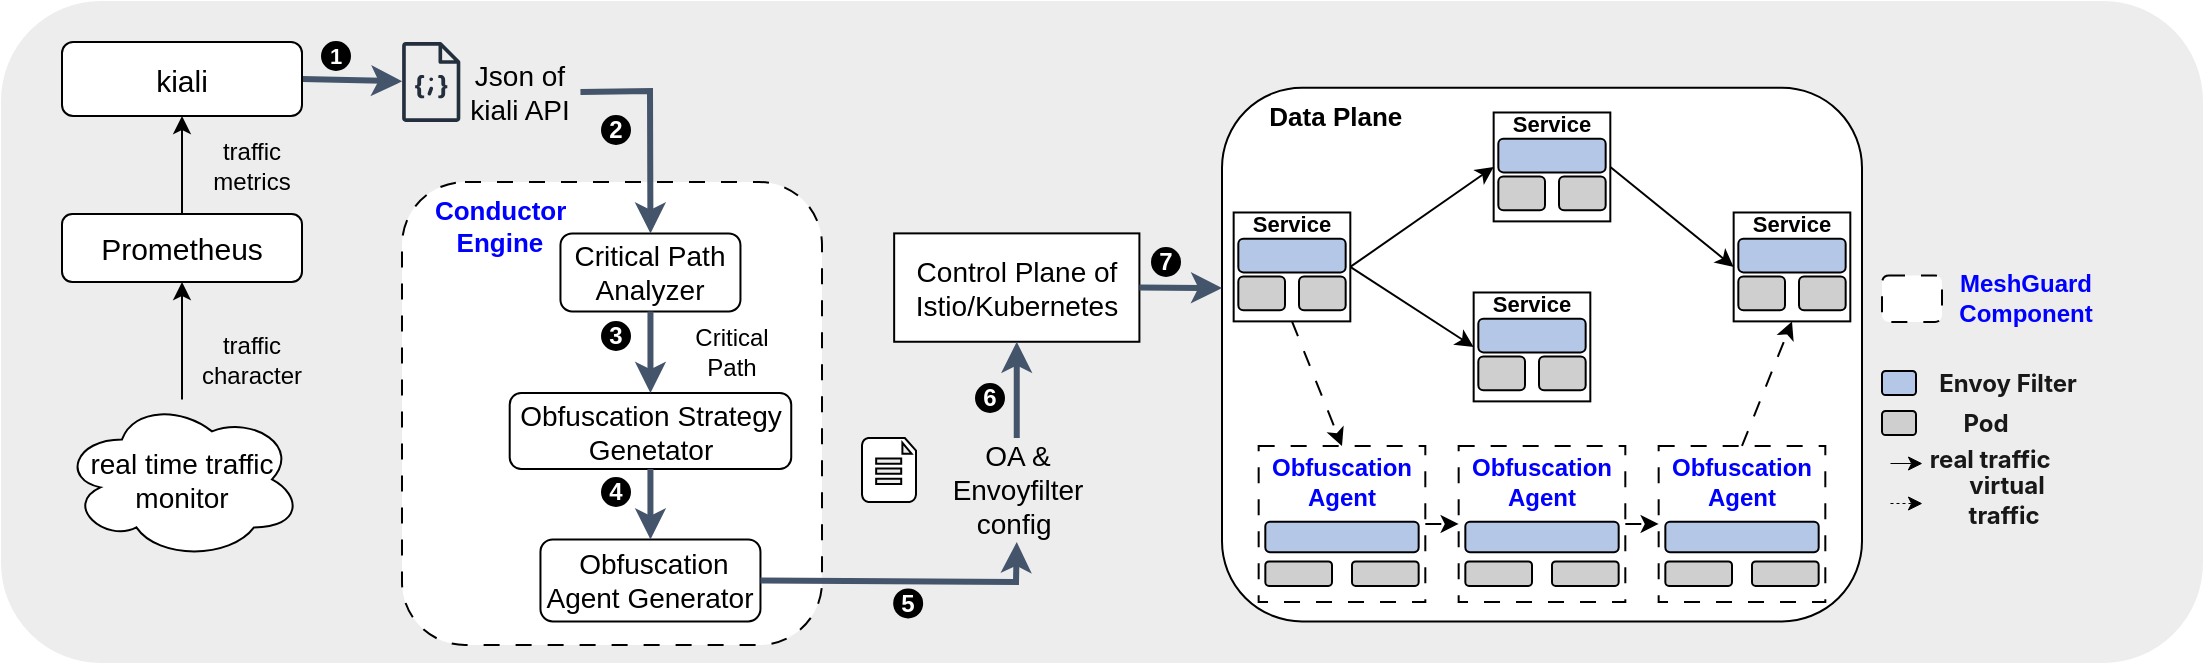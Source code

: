 <mxfile version="28.2.3">
  <diagram name="第 1 页" id="0vagwWvC95xhxGTjdPrk">
    <mxGraphModel dx="1426" dy="743" grid="1" gridSize="10" guides="1" tooltips="1" connect="1" arrows="1" fold="1" page="1" pageScale="1" pageWidth="827" pageHeight="1169" math="0" shadow="0">
      <root>
        <mxCell id="0" />
        <mxCell id="1" parent="0" />
        <mxCell id="u8mfOglBeeZVYkt3J2dx-95" value="" style="rounded=1;whiteSpace=wrap;html=1;fillColor=light-dark(#ededed, #ededed);strokeColor=light-dark(#ededed, #ededed);align=right;" vertex="1" parent="1">
          <mxGeometry x="20" y="30" width="1100" height="330" as="geometry" />
        </mxCell>
        <mxCell id="u8mfOglBeeZVYkt3J2dx-96" value="" style="sketch=0;outlineConnect=0;fontColor=#232F3E;gradientColor=none;fillColor=#232F3D;strokeColor=none;dashed=0;verticalLabelPosition=bottom;verticalAlign=top;align=center;html=1;fontSize=12;fontStyle=0;aspect=fixed;pointerEvents=1;shape=mxgraph.aws4.json_script;" vertex="1" parent="1">
          <mxGeometry x="220" y="50" width="29.23" height="40" as="geometry" />
        </mxCell>
        <mxCell id="u8mfOglBeeZVYkt3J2dx-97" value="&lt;font style=&quot;font-size: 14px;&quot;&gt;Json of kiali API&lt;/font&gt;" style="text;html=1;align=center;verticalAlign=middle;whiteSpace=wrap;rounded=0;" vertex="1" parent="1">
          <mxGeometry x="249.23" y="60" width="60" height="30" as="geometry" />
        </mxCell>
        <mxCell id="u8mfOglBeeZVYkt3J2dx-99" value="" style="endArrow=classic;html=1;rounded=0;exitX=1;exitY=0.5;exitDx=0;exitDy=0;strokeWidth=3;strokeColor=light-dark(#44546a, #ededed);" edge="1" parent="1" source="u8mfOglBeeZVYkt3J2dx-112" target="u8mfOglBeeZVYkt3J2dx-96">
          <mxGeometry width="50" height="50" relative="1" as="geometry">
            <mxPoint x="170" y="70" as="sourcePoint" />
            <mxPoint x="170" y="240" as="targetPoint" />
          </mxGeometry>
        </mxCell>
        <mxCell id="u8mfOglBeeZVYkt3J2dx-100" value="&lt;b&gt;&lt;font style=&quot;font-size: 13px; color: rgb(0, 0, 255);&quot;&gt;&amp;nbsp; &amp;nbsp; Conductor&lt;/font&gt;&lt;/b&gt;&lt;div&gt;&lt;b&gt;&lt;font style=&quot;font-size: 13px; color: rgb(0, 0, 255);&quot;&gt;&amp;nbsp; &amp;nbsp; &amp;nbsp; &amp;nbsp;Engine&lt;/font&gt;&lt;/b&gt;&lt;/div&gt;" style="rounded=1;whiteSpace=wrap;html=1;align=left;verticalAlign=top;fillColor=light-dark(#ffffff, #ededed);strokeColor=light-dark(#000000,#EDEDED);dashed=1;dashPattern=8 8;" vertex="1" parent="1">
          <mxGeometry x="220" y="120" width="210" height="231.5" as="geometry" />
        </mxCell>
        <mxCell id="u8mfOglBeeZVYkt3J2dx-101" value="&lt;b&gt;&lt;font style=&quot;font-size: 13px;&quot;&gt;&amp;nbsp; &amp;nbsp; &amp;nbsp; Data Plane&lt;/font&gt;&lt;/b&gt;" style="rounded=1;whiteSpace=wrap;html=1;align=left;verticalAlign=top;" vertex="1" parent="1">
          <mxGeometry x="630" y="72.88" width="320" height="266.81" as="geometry" />
        </mxCell>
        <mxCell id="u8mfOglBeeZVYkt3J2dx-102" value="&lt;span style=&quot;color: rgba(0, 0, 0, 0.9); font-family: -apple-system, BlinkMacSystemFont, &amp;quot;Segoe UI&amp;quot;, system-ui, -apple-system, &amp;quot;Segoe UI&amp;quot;, Roboto, Ubuntu, Cantarell, &amp;quot;Noto Sans&amp;quot;, sans-serif, Arial, &amp;quot;PingFang SC&amp;quot;, &amp;quot;Source Han Sans SC&amp;quot;, &amp;quot;Microsoft YaHei UI&amp;quot;, &amp;quot;Microsoft YaHei&amp;quot;, &amp;quot;Noto Sans CJK SC&amp;quot;, sans-serif; text-align: start; white-space-collapse: preserve;&quot;&gt;&lt;font&gt;&lt;b style=&quot;&quot;&gt;Envoy Filter&lt;/b&gt;&lt;/font&gt;&lt;/span&gt;" style="text;html=1;align=center;verticalAlign=middle;whiteSpace=wrap;rounded=0;container=0;labelBackgroundColor=light-dark(#ededed, #ededed);" vertex="1" parent="1">
          <mxGeometry x="984.5" y="208.69" width="75.5" height="24" as="geometry" />
        </mxCell>
        <mxCell id="u8mfOglBeeZVYkt3J2dx-103" value="" style="endArrow=classic;html=1;rounded=0;dashed=1;jumpSize=10;strokeWidth=0.5;sourcePerimeterSpacing=10;" edge="1" parent="1">
          <mxGeometry width="50" height="50" relative="1" as="geometry">
            <mxPoint x="964" y="280.5" as="sourcePoint" />
            <mxPoint x="980" y="280.5" as="targetPoint" />
          </mxGeometry>
        </mxCell>
        <mxCell id="u8mfOglBeeZVYkt3J2dx-104" value="&lt;span style=&quot;color: rgba(0, 0, 0, 0.9); font-family: -apple-system, BlinkMacSystemFont, &amp;quot;Segoe UI&amp;quot;, system-ui, -apple-system, &amp;quot;Segoe UI&amp;quot;, Roboto, Ubuntu, Cantarell, &amp;quot;Noto Sans&amp;quot;, sans-serif, Arial, &amp;quot;PingFang SC&amp;quot;, &amp;quot;Source Han Sans SC&amp;quot;, &amp;quot;Microsoft YaHei UI&amp;quot;, &amp;quot;Microsoft YaHei&amp;quot;, &amp;quot;Noto Sans CJK SC&amp;quot;, sans-serif; text-align: start; white-space-collapse: preserve;&quot;&gt;&lt;font&gt;&lt;b style=&quot;&quot;&gt;virtual traffic &lt;/b&gt;&lt;/font&gt;&lt;/span&gt;" style="text;html=1;align=center;verticalAlign=middle;whiteSpace=wrap;rounded=0;container=0;labelBackgroundColor=light-dark(#ededed, #ededed);" vertex="1" parent="1">
          <mxGeometry x="983.5" y="266.5" width="76.5" height="24" as="geometry" />
        </mxCell>
        <mxCell id="u8mfOglBeeZVYkt3J2dx-105" value="" style="endArrow=classic;html=1;rounded=0;jumpSize=10;strokeWidth=0.5;" edge="1" parent="1">
          <mxGeometry width="50" height="50" relative="1" as="geometry">
            <mxPoint x="964" y="260.5" as="sourcePoint" />
            <mxPoint x="980" y="260.5" as="targetPoint" />
          </mxGeometry>
        </mxCell>
        <mxCell id="u8mfOglBeeZVYkt3J2dx-106" value="&lt;span style=&quot;color: rgba(0, 0, 0, 0.9); font-family: -apple-system, BlinkMacSystemFont, &amp;quot;Segoe UI&amp;quot;, system-ui, -apple-system, &amp;quot;Segoe UI&amp;quot;, Roboto, Ubuntu, Cantarell, &amp;quot;Noto Sans&amp;quot;, sans-serif, Arial, &amp;quot;PingFang SC&amp;quot;, &amp;quot;Source Han Sans SC&amp;quot;, &amp;quot;Microsoft YaHei UI&amp;quot;, &amp;quot;Microsoft YaHei&amp;quot;, &amp;quot;Noto Sans CJK SC&amp;quot;, sans-serif; text-align: start; white-space-collapse: preserve;&quot;&gt;&lt;font&gt;&lt;b style=&quot;&quot;&gt;real traffic &lt;/b&gt;&lt;/font&gt;&lt;/span&gt;" style="text;html=1;align=center;verticalAlign=middle;whiteSpace=wrap;rounded=0;container=0;labelBackgroundColor=light-dark(#ededed, #ededed);" vertex="1" parent="1">
          <mxGeometry x="980.5" y="246.5" width="69" height="24" as="geometry" />
        </mxCell>
        <mxCell id="u8mfOglBeeZVYkt3J2dx-107" value="" style="rounded=1;whiteSpace=wrap;html=1;fillColor=light-dark(#b4c7e7, #ededed);container=0;" vertex="1" parent="1">
          <mxGeometry x="960" y="214.5" width="17" height="12" as="geometry" />
        </mxCell>
        <mxCell id="u8mfOglBeeZVYkt3J2dx-108" value="" style="rounded=1;whiteSpace=wrap;html=1;fillColor=light-dark(#d0cfcf, #ededed);container=0;" vertex="1" parent="1">
          <mxGeometry x="960" y="234.5" width="17" height="12" as="geometry" />
        </mxCell>
        <mxCell id="u8mfOglBeeZVYkt3J2dx-109" value="&lt;span style=&quot;color: rgba(0, 0, 0, 0.9); font-family: -apple-system, BlinkMacSystemFont, &amp;quot;Segoe UI&amp;quot;, system-ui, -apple-system, &amp;quot;Segoe UI&amp;quot;, Roboto, Ubuntu, Cantarell, &amp;quot;Noto Sans&amp;quot;, sans-serif, Arial, &amp;quot;PingFang SC&amp;quot;, &amp;quot;Source Han Sans SC&amp;quot;, &amp;quot;Microsoft YaHei UI&amp;quot;, &amp;quot;Microsoft YaHei&amp;quot;, &amp;quot;Noto Sans CJK SC&amp;quot;, sans-serif; text-align: start; white-space-collapse: preserve;&quot;&gt;&lt;font&gt;&lt;b style=&quot;&quot;&gt;Pod&lt;/b&gt;&lt;/font&gt;&lt;/span&gt;" style="text;html=1;align=center;verticalAlign=middle;whiteSpace=wrap;rounded=0;container=0;labelBackgroundColor=light-dark(#ededed, #ededed);" vertex="1" parent="1">
          <mxGeometry x="984.5" y="228.69" width="54" height="24" as="geometry" />
        </mxCell>
        <mxCell id="u8mfOglBeeZVYkt3J2dx-110" value="" style="verticalLabelPosition=bottom;html=1;verticalAlign=top;align=center;shape=mxgraph.azure.file_2;pointerEvents=1;fillStyle=auto;" vertex="1" parent="1">
          <mxGeometry x="450" y="248" width="27" height="32" as="geometry" />
        </mxCell>
        <mxCell id="u8mfOglBeeZVYkt3J2dx-111" value="&lt;font style=&quot;font-size: 14px;&quot;&gt;&lt;span style=&quot;text-align: left;&quot;&gt;Obfuscation&amp;nbsp;&lt;/span&gt;&lt;span style=&quot;text-align: left;&quot;&gt;S&lt;/span&gt;trategy&lt;/font&gt;&lt;div&gt;&lt;font style=&quot;font-size: 14px;&quot;&gt;Genetator&lt;/font&gt;&lt;/div&gt;" style="rounded=1;whiteSpace=wrap;html=1;" vertex="1" parent="1">
          <mxGeometry x="273.85" y="225.5" width="140.77" height="38" as="geometry" />
        </mxCell>
        <mxCell id="u8mfOglBeeZVYkt3J2dx-112" value="&lt;font style=&quot;font-size: 15px;&quot;&gt;kiali&lt;/font&gt;" style="rounded=1;whiteSpace=wrap;html=1;" vertex="1" parent="1">
          <mxGeometry x="50" y="50" width="120" height="37" as="geometry" />
        </mxCell>
        <mxCell id="u8mfOglBeeZVYkt3J2dx-113" value="&lt;font style=&quot;font-size: 15px;&quot;&gt;Prometheus&lt;/font&gt;" style="rounded=1;whiteSpace=wrap;html=1;" vertex="1" parent="1">
          <mxGeometry x="50" y="136" width="120" height="34" as="geometry" />
        </mxCell>
        <mxCell id="u8mfOglBeeZVYkt3J2dx-114" value="" style="endArrow=classic;html=1;rounded=0;entryX=0.5;entryY=1;entryDx=0;entryDy=0;exitX=0.5;exitY=0;exitDx=0;exitDy=0;" edge="1" parent="1" source="u8mfOglBeeZVYkt3J2dx-113" target="u8mfOglBeeZVYkt3J2dx-112">
          <mxGeometry width="50" height="50" relative="1" as="geometry">
            <mxPoint x="70" y="300" as="sourcePoint" />
            <mxPoint x="120" y="250" as="targetPoint" />
          </mxGeometry>
        </mxCell>
        <mxCell id="u8mfOglBeeZVYkt3J2dx-115" value="&lt;font style=&quot;font-size: 14px;&quot;&gt;Critical Path&lt;/font&gt;&lt;div&gt;&lt;font style=&quot;font-size: 14px;&quot;&gt;Analyzer&lt;/font&gt;&lt;/div&gt;" style="rounded=1;whiteSpace=wrap;html=1;" vertex="1" parent="1">
          <mxGeometry x="299.23" y="145.69" width="90" height="39" as="geometry" />
        </mxCell>
        <mxCell id="u8mfOglBeeZVYkt3J2dx-116" value="&lt;font style=&quot;font-size: 14px;&quot;&gt;&lt;span style=&quot;text-align: left;&quot;&gt;&amp;nbsp;Obfuscation Agent&lt;/span&gt;&lt;span style=&quot;text-align: left;&quot;&gt;&amp;nbsp;Generator&lt;/span&gt;&lt;/font&gt;" style="rounded=1;whiteSpace=wrap;html=1;" vertex="1" parent="1">
          <mxGeometry x="289.23" y="298.69" width="110" height="41" as="geometry" />
        </mxCell>
        <mxCell id="u8mfOglBeeZVYkt3J2dx-117" value="&lt;font style=&quot;font-size: 14px;&quot;&gt;Control Plane of Istio/Kubernetes&lt;/font&gt;" style="rounded=0;whiteSpace=wrap;html=1;" vertex="1" parent="1">
          <mxGeometry x="466.08" y="145.69" width="122.62" height="54.19" as="geometry" />
        </mxCell>
        <mxCell id="u8mfOglBeeZVYkt3J2dx-118" value="" style="endArrow=classic;html=1;rounded=0;exitX=1;exitY=0.5;exitDx=0;exitDy=0;entryX=0.5;entryY=0;entryDx=0;entryDy=0;strokeWidth=3;strokeColor=light-dark(#44546a, #ededed);" edge="1" parent="1" source="u8mfOglBeeZVYkt3J2dx-97" target="u8mfOglBeeZVYkt3J2dx-115">
          <mxGeometry width="50" height="50" relative="1" as="geometry">
            <mxPoint x="260" y="441.5" as="sourcePoint" />
            <mxPoint x="310" y="391.5" as="targetPoint" />
            <Array as="points">
              <mxPoint x="344" y="74.5" />
            </Array>
          </mxGeometry>
        </mxCell>
        <mxCell id="u8mfOglBeeZVYkt3J2dx-119" value="&lt;font style=&quot;font-size: 14px;&quot;&gt;OA &amp;amp; Envoyfilter config&amp;nbsp;&lt;/font&gt;" style="text;html=1;align=center;verticalAlign=middle;whiteSpace=wrap;rounded=0;" vertex="1" parent="1">
          <mxGeometry x="478.5" y="248" width="97.77" height="52" as="geometry" />
        </mxCell>
        <mxCell id="u8mfOglBeeZVYkt3J2dx-120" value="" style="endArrow=classic;html=1;rounded=0;exitX=0.5;exitY=1;exitDx=0;exitDy=0;entryX=0.5;entryY=0;entryDx=0;entryDy=0;strokeWidth=3;strokeColor=light-dark(#44546a, #ededed);" edge="1" parent="1" source="u8mfOglBeeZVYkt3J2dx-111" target="u8mfOglBeeZVYkt3J2dx-116">
          <mxGeometry width="50" height="50" relative="1" as="geometry">
            <mxPoint x="90" y="421.5" as="sourcePoint" />
            <mxPoint x="140" y="371.5" as="targetPoint" />
          </mxGeometry>
        </mxCell>
        <mxCell id="u8mfOglBeeZVYkt3J2dx-121" value="" style="endArrow=classic;html=1;rounded=0;exitX=0.5;exitY=1;exitDx=0;exitDy=0;entryX=0.5;entryY=0;entryDx=0;entryDy=0;strokeWidth=3;strokeColor=light-dark(#44546a, #ededed);" edge="1" parent="1" source="u8mfOglBeeZVYkt3J2dx-115" target="u8mfOglBeeZVYkt3J2dx-111">
          <mxGeometry width="50" height="50" relative="1" as="geometry">
            <mxPoint x="260" y="421.5" as="sourcePoint" />
            <mxPoint x="310" y="371.5" as="targetPoint" />
            <Array as="points" />
          </mxGeometry>
        </mxCell>
        <mxCell id="u8mfOglBeeZVYkt3J2dx-122" value="Critical Path" style="text;html=1;align=center;verticalAlign=middle;whiteSpace=wrap;rounded=0;" vertex="1" parent="1">
          <mxGeometry x="354.62" y="189.69" width="60" height="30" as="geometry" />
        </mxCell>
        <mxCell id="u8mfOglBeeZVYkt3J2dx-123" value="" style="endArrow=classic;html=1;rounded=0;exitX=1;exitY=0.5;exitDx=0;exitDy=0;entryX=0.5;entryY=1;entryDx=0;entryDy=0;strokeWidth=3;strokeColor=light-dark(#44546a, #ededed);" edge="1" parent="1" source="u8mfOglBeeZVYkt3J2dx-116" target="u8mfOglBeeZVYkt3J2dx-119">
          <mxGeometry width="50" height="50" relative="1" as="geometry">
            <mxPoint x="545" y="442" as="sourcePoint" />
            <mxPoint x="595" y="402" as="targetPoint" />
            <Array as="points">
              <mxPoint x="527" y="320" />
            </Array>
          </mxGeometry>
        </mxCell>
        <mxCell id="u8mfOglBeeZVYkt3J2dx-124" value="" style="endArrow=classic;html=1;rounded=0;exitX=0.5;exitY=0;exitDx=0;exitDy=0;strokeWidth=3;strokeColor=light-dark(#44546a, #ededed);" edge="1" parent="1" source="u8mfOglBeeZVYkt3J2dx-119" target="u8mfOglBeeZVYkt3J2dx-117">
          <mxGeometry width="50" height="50" relative="1" as="geometry">
            <mxPoint x="548.5" y="408" as="sourcePoint" />
            <mxPoint x="598.5" y="358" as="targetPoint" />
          </mxGeometry>
        </mxCell>
        <mxCell id="u8mfOglBeeZVYkt3J2dx-125" value="" style="group" vertex="1" connectable="0" parent="1">
          <mxGeometry x="640" y="229.69" width="100" height="100.31" as="geometry" />
        </mxCell>
        <mxCell id="u8mfOglBeeZVYkt3J2dx-126" value="" style="rounded=0;whiteSpace=wrap;html=1;align=center;verticalAlign=top;container=0;dashed=1;dashPattern=8 8;" vertex="1" parent="u8mfOglBeeZVYkt3J2dx-125">
          <mxGeometry x="8.33" y="22.291" width="83.33" height="78.019" as="geometry" />
        </mxCell>
        <mxCell id="u8mfOglBeeZVYkt3J2dx-127" value="&lt;font style=&quot;color: rgb(0, 0, 255);&quot;&gt;&lt;b style=&quot;&quot;&gt;Obfuscation&lt;/b&gt;&lt;/font&gt;&lt;div&gt;&lt;font style=&quot;color: rgb(0, 0, 255);&quot;&gt;&lt;b style=&quot;&quot;&gt;Agent&lt;/b&gt;&lt;/font&gt;&lt;/div&gt;" style="text;html=1;align=center;verticalAlign=middle;whiteSpace=wrap;rounded=0;container=0;" vertex="1" parent="u8mfOglBeeZVYkt3J2dx-125">
          <mxGeometry y="10.31" width="100" height="60.186" as="geometry" />
        </mxCell>
        <mxCell id="u8mfOglBeeZVYkt3J2dx-128" value="" style="rounded=1;whiteSpace=wrap;html=1;fillColor=light-dark(#b4c7e7, #ededed);container=0;" vertex="1" parent="u8mfOglBeeZVYkt3J2dx-125">
          <mxGeometry x="11.66" y="60.19" width="76.67" height="15.2" as="geometry" />
        </mxCell>
        <mxCell id="u8mfOglBeeZVYkt3J2dx-129" value="" style="rounded=1;whiteSpace=wrap;html=1;fillColor=#D0CFCF;container=0;" vertex="1" parent="u8mfOglBeeZVYkt3J2dx-125">
          <mxGeometry x="11.67" y="80" width="33.33" height="12.28" as="geometry" />
        </mxCell>
        <mxCell id="u8mfOglBeeZVYkt3J2dx-130" value="" style="rounded=1;whiteSpace=wrap;html=1;fillColor=#D0CFCF;container=0;" vertex="1" parent="u8mfOglBeeZVYkt3J2dx-125">
          <mxGeometry x="55" y="80" width="33.33" height="12.28" as="geometry" />
        </mxCell>
        <mxCell id="u8mfOglBeeZVYkt3J2dx-131" value="" style="group" vertex="1" connectable="0" parent="1">
          <mxGeometry x="630" y="119.69" width="70" height="70" as="geometry" />
        </mxCell>
        <mxCell id="u8mfOglBeeZVYkt3J2dx-132" value="" style="rounded=0;whiteSpace=wrap;html=1;align=center;verticalAlign=top;container=0;" vertex="1" parent="u8mfOglBeeZVYkt3J2dx-131">
          <mxGeometry x="5.831" y="15.556" width="58.331" height="54.444" as="geometry" />
        </mxCell>
        <mxCell id="u8mfOglBeeZVYkt3J2dx-133" value="&lt;font style=&quot;font-size: 11px;&quot;&gt;&lt;b style=&quot;&quot;&gt;Service&lt;/b&gt;&lt;/font&gt;" style="text;html=1;align=center;verticalAlign=middle;whiteSpace=wrap;rounded=0;container=0;" vertex="1" parent="u8mfOglBeeZVYkt3J2dx-131">
          <mxGeometry width="70" height="42.0" as="geometry" />
        </mxCell>
        <mxCell id="u8mfOglBeeZVYkt3J2dx-134" value="" style="rounded=1;whiteSpace=wrap;html=1;fillColor=light-dark(#b4c7e7, #ededed);container=0;" vertex="1" parent="u8mfOglBeeZVYkt3J2dx-131">
          <mxGeometry x="8.167" y="28.7" width="53.667" height="16.8" as="geometry" />
        </mxCell>
        <mxCell id="u8mfOglBeeZVYkt3J2dx-135" value="" style="rounded=1;whiteSpace=wrap;html=1;fillColor=#D0CFCF;container=0;" vertex="1" parent="u8mfOglBeeZVYkt3J2dx-131">
          <mxGeometry x="8.167" y="47.594" width="23.333" height="16.8" as="geometry" />
        </mxCell>
        <mxCell id="u8mfOglBeeZVYkt3J2dx-136" value="" style="rounded=1;whiteSpace=wrap;html=1;fillColor=#D0CFCF;container=0;" vertex="1" parent="u8mfOglBeeZVYkt3J2dx-131">
          <mxGeometry x="38.5" y="47.594" width="23.333" height="16.8" as="geometry" />
        </mxCell>
        <mxCell id="u8mfOglBeeZVYkt3J2dx-137" value="" style="group" vertex="1" connectable="0" parent="1">
          <mxGeometry x="760" y="69.69" width="70" height="70" as="geometry" />
        </mxCell>
        <mxCell id="u8mfOglBeeZVYkt3J2dx-138" value="" style="rounded=0;whiteSpace=wrap;html=1;align=center;verticalAlign=top;container=0;" vertex="1" parent="u8mfOglBeeZVYkt3J2dx-137">
          <mxGeometry x="5.831" y="15.556" width="58.331" height="54.444" as="geometry" />
        </mxCell>
        <mxCell id="u8mfOglBeeZVYkt3J2dx-139" value="&lt;font style=&quot;font-size: 11px;&quot;&gt;&lt;b style=&quot;&quot;&gt;Service&lt;/b&gt;&lt;/font&gt;" style="text;html=1;align=center;verticalAlign=middle;whiteSpace=wrap;rounded=0;container=0;" vertex="1" parent="u8mfOglBeeZVYkt3J2dx-137">
          <mxGeometry width="70" height="42.0" as="geometry" />
        </mxCell>
        <mxCell id="u8mfOglBeeZVYkt3J2dx-140" value="" style="rounded=1;whiteSpace=wrap;html=1;fillColor=light-dark(#b4c7e7, #ededed);container=0;" vertex="1" parent="u8mfOglBeeZVYkt3J2dx-137">
          <mxGeometry x="8.167" y="28.7" width="53.667" height="16.8" as="geometry" />
        </mxCell>
        <mxCell id="u8mfOglBeeZVYkt3J2dx-141" value="" style="rounded=1;whiteSpace=wrap;html=1;fillColor=#D0CFCF;container=0;" vertex="1" parent="u8mfOglBeeZVYkt3J2dx-137">
          <mxGeometry x="8.167" y="47.594" width="23.333" height="16.8" as="geometry" />
        </mxCell>
        <mxCell id="u8mfOglBeeZVYkt3J2dx-142" value="" style="rounded=1;whiteSpace=wrap;html=1;fillColor=#D0CFCF;container=0;" vertex="1" parent="u8mfOglBeeZVYkt3J2dx-137">
          <mxGeometry x="38.5" y="47.594" width="23.333" height="16.8" as="geometry" />
        </mxCell>
        <mxCell id="u8mfOglBeeZVYkt3J2dx-143" value="" style="group" vertex="1" connectable="0" parent="1">
          <mxGeometry x="750" y="159.69" width="70" height="70" as="geometry" />
        </mxCell>
        <mxCell id="u8mfOglBeeZVYkt3J2dx-144" value="" style="rounded=0;whiteSpace=wrap;html=1;align=center;verticalAlign=top;container=0;" vertex="1" parent="u8mfOglBeeZVYkt3J2dx-143">
          <mxGeometry x="5.831" y="15.556" width="58.331" height="54.444" as="geometry" />
        </mxCell>
        <mxCell id="u8mfOglBeeZVYkt3J2dx-145" value="&lt;font style=&quot;font-size: 11px;&quot;&gt;&lt;b style=&quot;&quot;&gt;Service&lt;/b&gt;&lt;/font&gt;" style="text;html=1;align=center;verticalAlign=middle;whiteSpace=wrap;rounded=0;container=0;" vertex="1" parent="u8mfOglBeeZVYkt3J2dx-143">
          <mxGeometry width="70" height="42.0" as="geometry" />
        </mxCell>
        <mxCell id="u8mfOglBeeZVYkt3J2dx-146" value="" style="rounded=1;whiteSpace=wrap;html=1;fillColor=light-dark(#b4c7e7, #ededed);container=0;" vertex="1" parent="u8mfOglBeeZVYkt3J2dx-143">
          <mxGeometry x="8.167" y="28.7" width="53.667" height="16.8" as="geometry" />
        </mxCell>
        <mxCell id="u8mfOglBeeZVYkt3J2dx-147" value="" style="rounded=1;whiteSpace=wrap;html=1;fillColor=#D0CFCF;container=0;" vertex="1" parent="u8mfOglBeeZVYkt3J2dx-143">
          <mxGeometry x="8.167" y="47.594" width="23.333" height="16.8" as="geometry" />
        </mxCell>
        <mxCell id="u8mfOglBeeZVYkt3J2dx-148" value="" style="rounded=1;whiteSpace=wrap;html=1;fillColor=#D0CFCF;container=0;" vertex="1" parent="u8mfOglBeeZVYkt3J2dx-143">
          <mxGeometry x="38.5" y="47.594" width="23.333" height="16.8" as="geometry" />
        </mxCell>
        <mxCell id="u8mfOglBeeZVYkt3J2dx-149" value="" style="group" vertex="1" connectable="0" parent="1">
          <mxGeometry x="880" y="119.69" width="70" height="70" as="geometry" />
        </mxCell>
        <mxCell id="u8mfOglBeeZVYkt3J2dx-150" value="" style="rounded=0;whiteSpace=wrap;html=1;align=center;verticalAlign=top;container=0;" vertex="1" parent="u8mfOglBeeZVYkt3J2dx-149">
          <mxGeometry x="5.831" y="15.556" width="58.331" height="54.444" as="geometry" />
        </mxCell>
        <mxCell id="u8mfOglBeeZVYkt3J2dx-151" value="&lt;font style=&quot;font-size: 11px;&quot;&gt;&lt;b style=&quot;&quot;&gt;Service&lt;/b&gt;&lt;/font&gt;" style="text;html=1;align=center;verticalAlign=middle;whiteSpace=wrap;rounded=0;container=0;" vertex="1" parent="u8mfOglBeeZVYkt3J2dx-149">
          <mxGeometry width="70" height="42.0" as="geometry" />
        </mxCell>
        <mxCell id="u8mfOglBeeZVYkt3J2dx-152" value="" style="rounded=1;whiteSpace=wrap;html=1;fillColor=light-dark(#b4c7e7, #ededed);container=0;" vertex="1" parent="u8mfOglBeeZVYkt3J2dx-149">
          <mxGeometry x="8.167" y="28.7" width="53.667" height="16.8" as="geometry" />
        </mxCell>
        <mxCell id="u8mfOglBeeZVYkt3J2dx-153" value="" style="rounded=1;whiteSpace=wrap;html=1;fillColor=#D0CFCF;container=0;" vertex="1" parent="u8mfOglBeeZVYkt3J2dx-149">
          <mxGeometry x="8.167" y="47.594" width="23.333" height="16.8" as="geometry" />
        </mxCell>
        <mxCell id="u8mfOglBeeZVYkt3J2dx-154" value="" style="rounded=1;whiteSpace=wrap;html=1;fillColor=#D0CFCF;container=0;" vertex="1" parent="u8mfOglBeeZVYkt3J2dx-149">
          <mxGeometry x="38.5" y="47.594" width="23.333" height="16.8" as="geometry" />
        </mxCell>
        <mxCell id="u8mfOglBeeZVYkt3J2dx-155" value="" style="group" vertex="1" connectable="0" parent="1">
          <mxGeometry x="740" y="229.69" width="100" height="100.31" as="geometry" />
        </mxCell>
        <mxCell id="u8mfOglBeeZVYkt3J2dx-156" value="" style="rounded=0;whiteSpace=wrap;html=1;align=center;verticalAlign=top;container=0;dashed=1;dashPattern=8 8;" vertex="1" parent="u8mfOglBeeZVYkt3J2dx-155">
          <mxGeometry x="8.33" y="22.291" width="83.33" height="78.019" as="geometry" />
        </mxCell>
        <mxCell id="u8mfOglBeeZVYkt3J2dx-157" value="&lt;font style=&quot;color: rgb(0, 0, 255);&quot;&gt;&lt;b style=&quot;&quot;&gt;Obfuscation&lt;/b&gt;&lt;/font&gt;&lt;div&gt;&lt;font style=&quot;color: rgb(0, 0, 255);&quot;&gt;&lt;b style=&quot;&quot;&gt;Agent&lt;/b&gt;&lt;/font&gt;&lt;/div&gt;" style="text;html=1;align=center;verticalAlign=middle;whiteSpace=wrap;rounded=0;container=0;" vertex="1" parent="u8mfOglBeeZVYkt3J2dx-155">
          <mxGeometry y="10.31" width="100" height="60.186" as="geometry" />
        </mxCell>
        <mxCell id="u8mfOglBeeZVYkt3J2dx-158" value="" style="rounded=1;whiteSpace=wrap;html=1;fillColor=light-dark(#b4c7e7, #ededed);container=0;" vertex="1" parent="u8mfOglBeeZVYkt3J2dx-155">
          <mxGeometry x="11.67" y="60.19" width="76.67" height="15.2" as="geometry" />
        </mxCell>
        <mxCell id="u8mfOglBeeZVYkt3J2dx-159" value="" style="rounded=1;whiteSpace=wrap;html=1;fillColor=#D0CFCF;container=0;" vertex="1" parent="u8mfOglBeeZVYkt3J2dx-155">
          <mxGeometry x="11.67" y="80" width="33.33" height="12.28" as="geometry" />
        </mxCell>
        <mxCell id="u8mfOglBeeZVYkt3J2dx-160" value="" style="rounded=1;whiteSpace=wrap;html=1;fillColor=#D0CFCF;container=0;" vertex="1" parent="u8mfOglBeeZVYkt3J2dx-155">
          <mxGeometry x="55" y="80" width="33.33" height="12.28" as="geometry" />
        </mxCell>
        <mxCell id="u8mfOglBeeZVYkt3J2dx-161" value="" style="group" vertex="1" connectable="0" parent="1">
          <mxGeometry x="840" y="229.69" width="100" height="100.31" as="geometry" />
        </mxCell>
        <mxCell id="u8mfOglBeeZVYkt3J2dx-162" value="" style="rounded=0;whiteSpace=wrap;html=1;align=center;verticalAlign=top;container=0;dashed=1;dashPattern=8 8;" vertex="1" parent="u8mfOglBeeZVYkt3J2dx-161">
          <mxGeometry x="8.33" y="22.291" width="83.33" height="78.019" as="geometry" />
        </mxCell>
        <mxCell id="u8mfOglBeeZVYkt3J2dx-163" value="&lt;font style=&quot;color: rgb(0, 0, 255);&quot;&gt;&lt;b style=&quot;&quot;&gt;Obfuscation&lt;/b&gt;&lt;/font&gt;&lt;div&gt;&lt;font style=&quot;color: rgb(0, 0, 255);&quot;&gt;&lt;b style=&quot;&quot;&gt;Agent&lt;/b&gt;&lt;/font&gt;&lt;/div&gt;" style="text;html=1;align=center;verticalAlign=middle;whiteSpace=wrap;rounded=0;container=0;" vertex="1" parent="u8mfOglBeeZVYkt3J2dx-161">
          <mxGeometry x="-0.01" y="10.31" width="100" height="60.186" as="geometry" />
        </mxCell>
        <mxCell id="u8mfOglBeeZVYkt3J2dx-164" value="" style="rounded=1;whiteSpace=wrap;html=1;fillColor=light-dark(#b4c7e7, #ededed);container=0;" vertex="1" parent="u8mfOglBeeZVYkt3J2dx-161">
          <mxGeometry x="11.67" y="60.19" width="76.67" height="15.2" as="geometry" />
        </mxCell>
        <mxCell id="u8mfOglBeeZVYkt3J2dx-165" value="" style="rounded=1;whiteSpace=wrap;html=1;fillColor=#D0CFCF;container=0;" vertex="1" parent="u8mfOglBeeZVYkt3J2dx-161">
          <mxGeometry x="11.67" y="80" width="33.33" height="12.28" as="geometry" />
        </mxCell>
        <mxCell id="u8mfOglBeeZVYkt3J2dx-166" value="" style="rounded=1;whiteSpace=wrap;html=1;fillColor=#D0CFCF;container=0;" vertex="1" parent="u8mfOglBeeZVYkt3J2dx-161">
          <mxGeometry x="55" y="80" width="33.33" height="12.28" as="geometry" />
        </mxCell>
        <mxCell id="u8mfOglBeeZVYkt3J2dx-167" value="" style="endArrow=classic;html=1;rounded=0;exitX=1;exitY=0.5;exitDx=0;exitDy=0;entryX=0;entryY=0.5;entryDx=0;entryDy=0;" edge="1" parent="1" source="u8mfOglBeeZVYkt3J2dx-132" target="u8mfOglBeeZVYkt3J2dx-138">
          <mxGeometry width="50" height="50" relative="1" as="geometry">
            <mxPoint x="600" y="479" as="sourcePoint" />
            <mxPoint x="710" y="430" as="targetPoint" />
          </mxGeometry>
        </mxCell>
        <mxCell id="u8mfOglBeeZVYkt3J2dx-168" value="" style="endArrow=classic;html=1;rounded=0;entryX=0;entryY=0.5;entryDx=0;entryDy=0;exitX=1;exitY=0.5;exitDx=0;exitDy=0;" edge="1" parent="1" source="u8mfOglBeeZVYkt3J2dx-138" target="u8mfOglBeeZVYkt3J2dx-150">
          <mxGeometry width="50" height="50" relative="1" as="geometry">
            <mxPoint x="840" y="429" as="sourcePoint" />
            <mxPoint x="840" y="380" as="targetPoint" />
          </mxGeometry>
        </mxCell>
        <mxCell id="u8mfOglBeeZVYkt3J2dx-169" value="" style="endArrow=classic;html=1;rounded=0;entryX=0;entryY=0.5;entryDx=0;entryDy=0;exitX=1;exitY=0.5;exitDx=0;exitDy=0;" edge="1" parent="1" source="u8mfOglBeeZVYkt3J2dx-132" target="u8mfOglBeeZVYkt3J2dx-144">
          <mxGeometry width="50" height="50" relative="1" as="geometry">
            <mxPoint x="770" y="419" as="sourcePoint" />
            <mxPoint x="770" y="370" as="targetPoint" />
          </mxGeometry>
        </mxCell>
        <mxCell id="u8mfOglBeeZVYkt3J2dx-170" value="" style="endArrow=classic;html=1;rounded=0;entryX=0;entryY=0.5;entryDx=0;entryDy=0;exitX=1;exitY=0.5;exitDx=0;exitDy=0;dashed=1;dashPattern=8 8;" edge="1" parent="1" source="u8mfOglBeeZVYkt3J2dx-156" target="u8mfOglBeeZVYkt3J2dx-162">
          <mxGeometry width="50" height="50" relative="1" as="geometry">
            <mxPoint x="1100" y="469" as="sourcePoint" />
            <mxPoint x="1100" y="420" as="targetPoint" />
          </mxGeometry>
        </mxCell>
        <mxCell id="u8mfOglBeeZVYkt3J2dx-171" value="" style="endArrow=classic;html=1;rounded=0;entryX=0.5;entryY=1;entryDx=0;entryDy=0;exitX=0.5;exitY=0;exitDx=0;exitDy=0;dashed=1;dashPattern=8 8;" edge="1" parent="1" source="u8mfOglBeeZVYkt3J2dx-162" target="u8mfOglBeeZVYkt3J2dx-150">
          <mxGeometry width="50" height="50" relative="1" as="geometry">
            <mxPoint x="1170" y="449" as="sourcePoint" />
            <mxPoint x="1170" y="400" as="targetPoint" />
          </mxGeometry>
        </mxCell>
        <mxCell id="u8mfOglBeeZVYkt3J2dx-172" value="" style="endArrow=classic;html=1;rounded=0;entryX=0;entryY=0.5;entryDx=0;entryDy=0;exitX=1;exitY=0.5;exitDx=0;exitDy=0;dashed=1;dashPattern=8 8;" edge="1" parent="1" source="u8mfOglBeeZVYkt3J2dx-126" target="u8mfOglBeeZVYkt3J2dx-156">
          <mxGeometry width="50" height="50" relative="1" as="geometry">
            <mxPoint x="810" y="439" as="sourcePoint" />
            <mxPoint x="810" y="390" as="targetPoint" />
          </mxGeometry>
        </mxCell>
        <mxCell id="u8mfOglBeeZVYkt3J2dx-173" value="" style="endArrow=classic;html=1;rounded=0;entryX=0.5;entryY=0;entryDx=0;entryDy=0;exitX=0.5;exitY=1;exitDx=0;exitDy=0;dashed=1;dashPattern=8 8;" edge="1" parent="1" source="u8mfOglBeeZVYkt3J2dx-132" target="u8mfOglBeeZVYkt3J2dx-126">
          <mxGeometry width="50" height="50" relative="1" as="geometry">
            <mxPoint x="880" y="459" as="sourcePoint" />
            <mxPoint x="880" y="410" as="targetPoint" />
          </mxGeometry>
        </mxCell>
        <mxCell id="u8mfOglBeeZVYkt3J2dx-174" value="" style="endArrow=classic;html=1;rounded=0;exitX=1;exitY=0.5;exitDx=0;exitDy=0;strokeWidth=3;strokeColor=light-dark(#44546a, #ededed);" edge="1" parent="1" source="u8mfOglBeeZVYkt3J2dx-117">
          <mxGeometry width="50" height="50" relative="1" as="geometry">
            <mxPoint x="710" y="489" as="sourcePoint" />
            <mxPoint x="630" y="173" as="targetPoint" />
          </mxGeometry>
        </mxCell>
        <mxCell id="u8mfOglBeeZVYkt3J2dx-175" value="&lt;font style=&quot;font-size: 14px;&quot;&gt;real time traffic monitor&lt;/font&gt;" style="ellipse;shape=cloud;whiteSpace=wrap;html=1;" vertex="1" parent="1">
          <mxGeometry x="50" y="228.69" width="120" height="80" as="geometry" />
        </mxCell>
        <mxCell id="u8mfOglBeeZVYkt3J2dx-176" value="" style="endArrow=classic;html=1;rounded=0;entryX=0.5;entryY=1;entryDx=0;entryDy=0;" edge="1" parent="1" source="u8mfOglBeeZVYkt3J2dx-175" target="u8mfOglBeeZVYkt3J2dx-113">
          <mxGeometry width="50" height="50" relative="1" as="geometry">
            <mxPoint x="380" y="509" as="sourcePoint" />
            <mxPoint x="380" y="460" as="targetPoint" />
          </mxGeometry>
        </mxCell>
        <mxCell id="u8mfOglBeeZVYkt3J2dx-177" value="&lt;font style=&quot;color: rgb(255, 255, 255); font-size: 11px;&quot;&gt;&lt;b&gt;1&lt;/b&gt;&lt;/font&gt;" style="ellipse;whiteSpace=wrap;html=1;aspect=fixed;fillColor=#000000;" vertex="1" parent="1">
          <mxGeometry x="180" y="50" width="14" height="14" as="geometry" />
        </mxCell>
        <mxCell id="u8mfOglBeeZVYkt3J2dx-178" value="&lt;font style=&quot;color: rgb(255, 255, 255);&quot;&gt;&lt;b style=&quot;&quot;&gt;2&lt;/b&gt;&lt;/font&gt;" style="ellipse;whiteSpace=wrap;html=1;aspect=fixed;fillColor=#000000;align=center;" vertex="1" parent="1">
          <mxGeometry x="320" y="87" width="14" height="14" as="geometry" />
        </mxCell>
        <mxCell id="u8mfOglBeeZVYkt3J2dx-179" value="&lt;font style=&quot;color: rgb(255, 255, 255);&quot;&gt;&lt;b style=&quot;&quot;&gt;3&lt;/b&gt;&lt;/font&gt;" style="ellipse;whiteSpace=wrap;html=1;aspect=fixed;fillColor=#000000;align=center;" vertex="1" parent="1">
          <mxGeometry x="320" y="190" width="14" height="14" as="geometry" />
        </mxCell>
        <mxCell id="u8mfOglBeeZVYkt3J2dx-180" value="&lt;font style=&quot;color: rgb(255, 255, 255);&quot;&gt;&lt;b style=&quot;&quot;&gt;4&lt;/b&gt;&lt;/font&gt;" style="ellipse;whiteSpace=wrap;html=1;aspect=fixed;fillColor=#000000;align=center;" vertex="1" parent="1">
          <mxGeometry x="320" y="268" width="14" height="14" as="geometry" />
        </mxCell>
        <mxCell id="u8mfOglBeeZVYkt3J2dx-181" value="&lt;font style=&quot;color: rgb(255, 255, 255);&quot;&gt;&lt;b style=&quot;&quot;&gt;5&lt;/b&gt;&lt;/font&gt;" style="ellipse;whiteSpace=wrap;html=1;aspect=fixed;fillColor=#000000;align=center;" vertex="1" parent="1">
          <mxGeometry x="466.08" y="323.69" width="14" height="14" as="geometry" />
        </mxCell>
        <mxCell id="u8mfOglBeeZVYkt3J2dx-182" value="&lt;font style=&quot;color: rgb(255, 255, 255);&quot;&gt;&lt;b style=&quot;&quot;&gt;6&lt;/b&gt;&lt;/font&gt;" style="ellipse;whiteSpace=wrap;html=1;aspect=fixed;fillColor=#000000;align=center;" vertex="1" parent="1">
          <mxGeometry x="507" y="221" width="14" height="14" as="geometry" />
        </mxCell>
        <mxCell id="u8mfOglBeeZVYkt3J2dx-183" value="&lt;font style=&quot;color: rgb(255, 255, 255);&quot;&gt;&lt;b style=&quot;&quot;&gt;7&lt;/b&gt;&lt;/font&gt;" style="ellipse;whiteSpace=wrap;html=1;aspect=fixed;fillColor=#000000;align=center;" vertex="1" parent="1">
          <mxGeometry x="595" y="153" width="14" height="14" as="geometry" />
        </mxCell>
        <mxCell id="u8mfOglBeeZVYkt3J2dx-184" value="traffic character" style="text;html=1;align=center;verticalAlign=middle;whiteSpace=wrap;rounded=0;" vertex="1" parent="1">
          <mxGeometry x="115" y="194" width="60" height="30" as="geometry" />
        </mxCell>
        <mxCell id="u8mfOglBeeZVYkt3J2dx-185" value="traffic metrics" style="text;html=1;align=center;verticalAlign=middle;whiteSpace=wrap;rounded=0;" vertex="1" parent="1">
          <mxGeometry x="115" y="97" width="60" height="30" as="geometry" />
        </mxCell>
        <mxCell id="u8mfOglBeeZVYkt3J2dx-186" value="" style="rounded=1;whiteSpace=wrap;html=1;fillColor=light-dark(#ffffff, #ededed);container=0;dashed=1;dashPattern=8 8;labelBackgroundColor=light-dark(#ededed, #ededed);" vertex="1" parent="1">
          <mxGeometry x="960" y="166.78" width="30" height="23.22" as="geometry" />
        </mxCell>
        <mxCell id="u8mfOglBeeZVYkt3J2dx-187" value="&lt;b&gt;MeshGuard Component&lt;/b&gt;" style="text;html=1;align=center;verticalAlign=middle;whiteSpace=wrap;rounded=0;fontColor=#0000FF;" vertex="1" parent="1">
          <mxGeometry x="992.5" y="163.39" width="77.5" height="30" as="geometry" />
        </mxCell>
      </root>
    </mxGraphModel>
  </diagram>
</mxfile>
